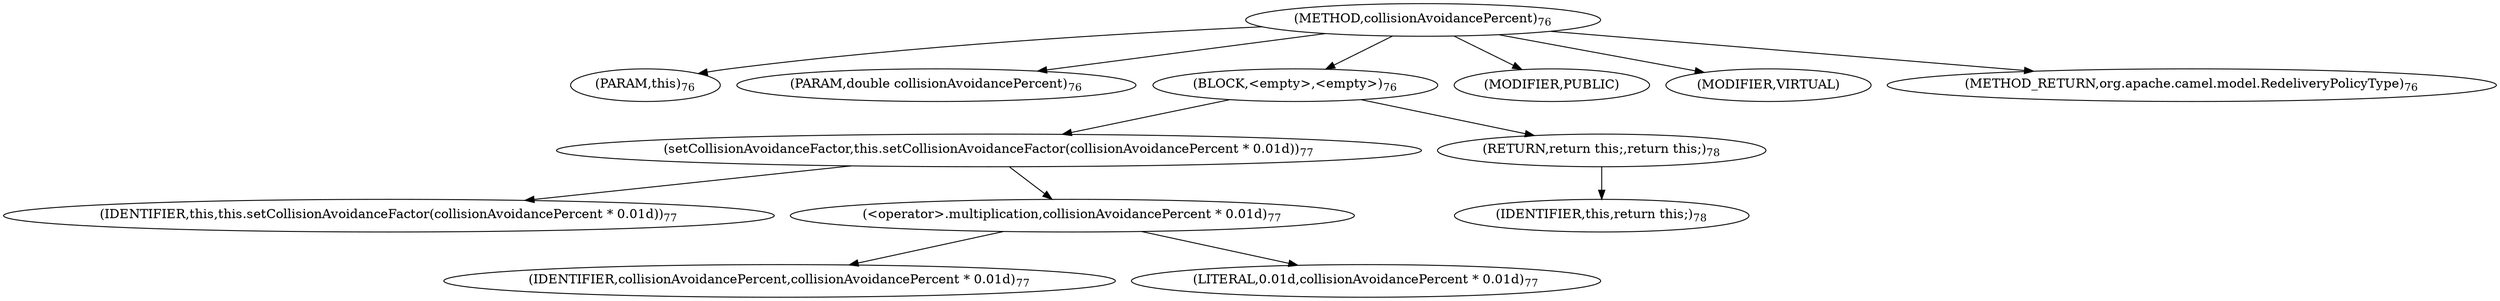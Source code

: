digraph "collisionAvoidancePercent" {  
"191" [label = <(METHOD,collisionAvoidancePercent)<SUB>76</SUB>> ]
"7" [label = <(PARAM,this)<SUB>76</SUB>> ]
"192" [label = <(PARAM,double collisionAvoidancePercent)<SUB>76</SUB>> ]
"193" [label = <(BLOCK,&lt;empty&gt;,&lt;empty&gt;)<SUB>76</SUB>> ]
"194" [label = <(setCollisionAvoidanceFactor,this.setCollisionAvoidanceFactor(collisionAvoidancePercent * 0.01d))<SUB>77</SUB>> ]
"6" [label = <(IDENTIFIER,this,this.setCollisionAvoidanceFactor(collisionAvoidancePercent * 0.01d))<SUB>77</SUB>> ]
"195" [label = <(&lt;operator&gt;.multiplication,collisionAvoidancePercent * 0.01d)<SUB>77</SUB>> ]
"196" [label = <(IDENTIFIER,collisionAvoidancePercent,collisionAvoidancePercent * 0.01d)<SUB>77</SUB>> ]
"197" [label = <(LITERAL,0.01d,collisionAvoidancePercent * 0.01d)<SUB>77</SUB>> ]
"198" [label = <(RETURN,return this;,return this;)<SUB>78</SUB>> ]
"8" [label = <(IDENTIFIER,this,return this;)<SUB>78</SUB>> ]
"199" [label = <(MODIFIER,PUBLIC)> ]
"200" [label = <(MODIFIER,VIRTUAL)> ]
"201" [label = <(METHOD_RETURN,org.apache.camel.model.RedeliveryPolicyType)<SUB>76</SUB>> ]
  "191" -> "7" 
  "191" -> "192" 
  "191" -> "193" 
  "191" -> "199" 
  "191" -> "200" 
  "191" -> "201" 
  "193" -> "194" 
  "193" -> "198" 
  "194" -> "6" 
  "194" -> "195" 
  "195" -> "196" 
  "195" -> "197" 
  "198" -> "8" 
}
